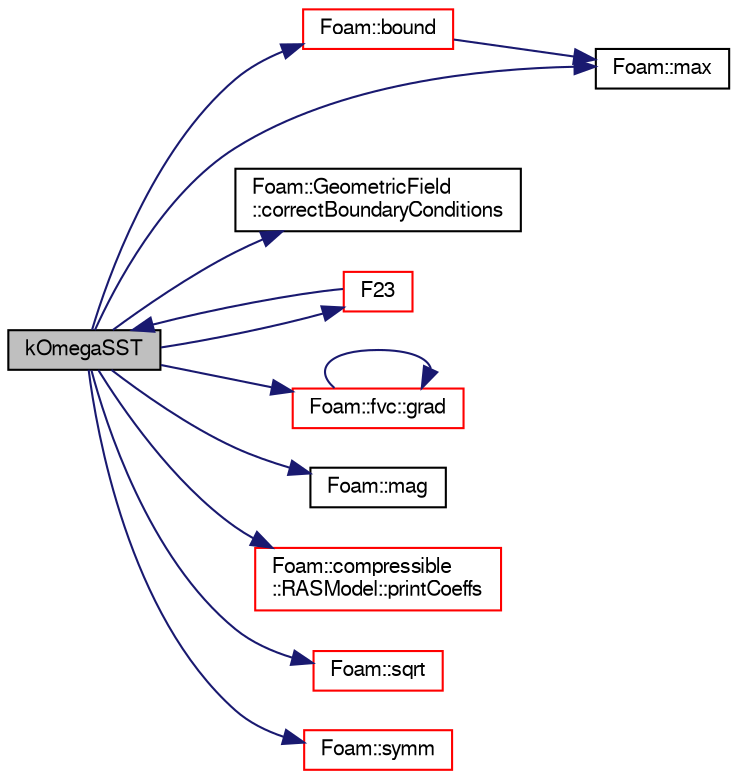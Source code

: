 digraph "kOmegaSST"
{
  bgcolor="transparent";
  edge [fontname="FreeSans",fontsize="10",labelfontname="FreeSans",labelfontsize="10"];
  node [fontname="FreeSans",fontsize="10",shape=record];
  rankdir="LR";
  Node0 [label="kOmegaSST",height=0.2,width=0.4,color="black", fillcolor="grey75", style="filled", fontcolor="black"];
  Node0 -> Node1 [color="midnightblue",fontsize="10",style="solid",fontname="FreeSans"];
  Node1 [label="Foam::bound",height=0.2,width=0.4,color="red",URL="$a21124.html#a334b2a2d0ce7997d360f7a018174a077",tooltip="Bound the given scalar field if it has gone unbounded. "];
  Node1 -> Node136 [color="midnightblue",fontsize="10",style="solid",fontname="FreeSans"];
  Node136 [label="Foam::max",height=0.2,width=0.4,color="black",URL="$a21124.html#ac993e906cf2774ae77e666bc24e81733"];
  Node0 -> Node308 [color="midnightblue",fontsize="10",style="solid",fontname="FreeSans"];
  Node308 [label="Foam::GeometricField\l::correctBoundaryConditions",height=0.2,width=0.4,color="black",URL="$a22434.html#acaf6878ef900e593c4b20812f1b567d6",tooltip="Correct boundary field. "];
  Node0 -> Node315 [color="midnightblue",fontsize="10",style="solid",fontname="FreeSans"];
  Node315 [label="F23",height=0.2,width=0.4,color="red",URL="$a30738.html#a3d2e2a8cfb1cf35feaf40a0c868c7cd1"];
  Node315 -> Node0 [color="midnightblue",fontsize="10",style="solid",fontname="FreeSans"];
  Node0 -> Node324 [color="midnightblue",fontsize="10",style="solid",fontname="FreeSans"];
  Node324 [label="Foam::fvc::grad",height=0.2,width=0.4,color="red",URL="$a21134.html#a7c00ec90ecc15ed3005255e42c52827a"];
  Node324 -> Node324 [color="midnightblue",fontsize="10",style="solid",fontname="FreeSans"];
  Node0 -> Node100 [color="midnightblue",fontsize="10",style="solid",fontname="FreeSans"];
  Node100 [label="Foam::mag",height=0.2,width=0.4,color="black",URL="$a21124.html#a929da2a3fdcf3dacbbe0487d3a330dae"];
  Node0 -> Node136 [color="midnightblue",fontsize="10",style="solid",fontname="FreeSans"];
  Node0 -> Node326 [color="midnightblue",fontsize="10",style="solid",fontname="FreeSans"];
  Node326 [label="Foam::compressible\l::RASModel::printCoeffs",height=0.2,width=0.4,color="red",URL="$a30758.html#a772219fa2839ff14534c54f38f8d5ce5",tooltip="Print model coefficients. "];
  Node0 -> Node317 [color="midnightblue",fontsize="10",style="solid",fontname="FreeSans"];
  Node317 [label="Foam::sqrt",height=0.2,width=0.4,color="red",URL="$a21124.html#a8616bd62eebf2342a80222fecb1bda71"];
  Node0 -> Node327 [color="midnightblue",fontsize="10",style="solid",fontname="FreeSans"];
  Node327 [label="Foam::symm",height=0.2,width=0.4,color="red",URL="$a21124.html#a112755faabb5ff081d7a25a936a1d3c4"];
}
